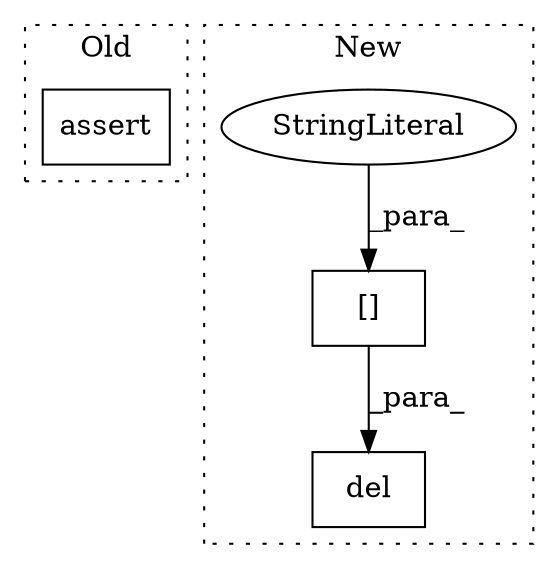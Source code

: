digraph G {
subgraph cluster0 {
1 [label="assert" a="32" s="20207,20260" l="13,1" shape="box"];
label = "Old";
style="dotted";
}
subgraph cluster1 {
2 [label="del" a="32" s="20283,20300" l="4,1" shape="box"];
3 [label="[]" a="2" s="20287,20299" l="8,1" shape="box"];
4 [label="StringLiteral" a="45" s="20295" l="4" shape="ellipse"];
label = "New";
style="dotted";
}
3 -> 2 [label="_para_"];
4 -> 3 [label="_para_"];
}